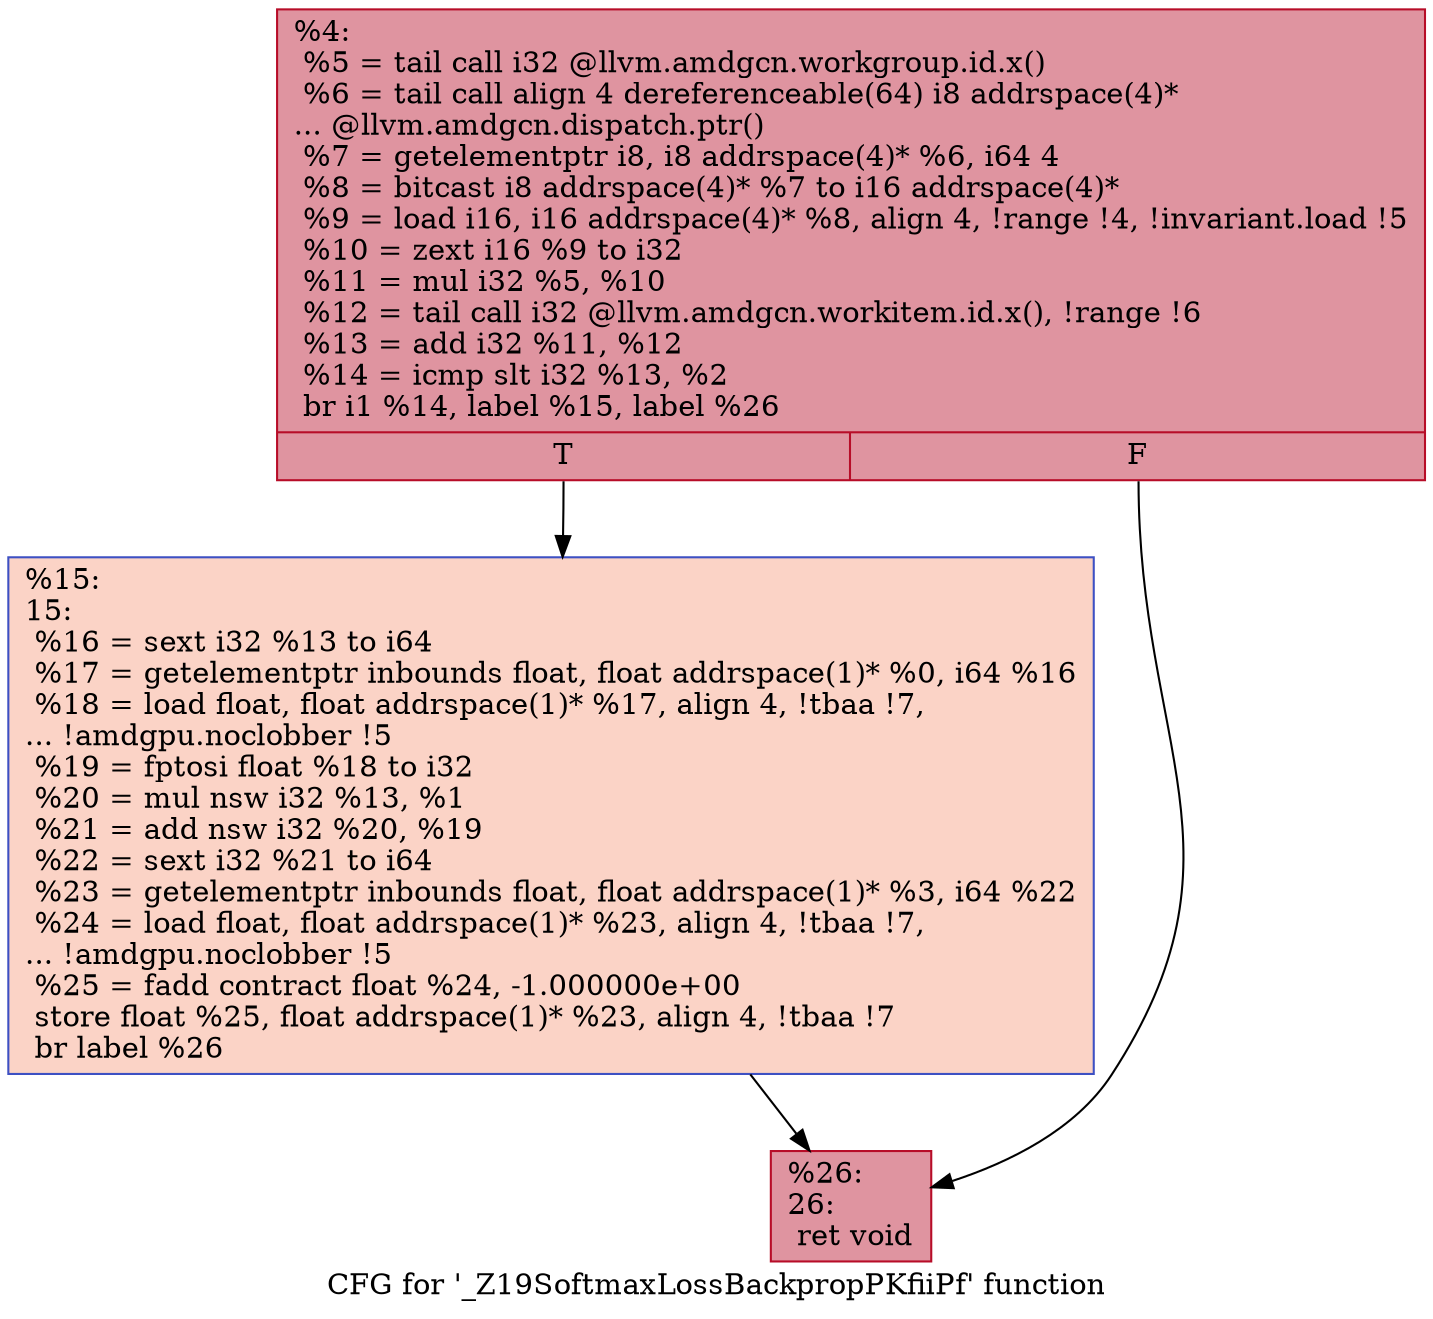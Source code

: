 digraph "CFG for '_Z19SoftmaxLossBackpropPKfiiPf' function" {
	label="CFG for '_Z19SoftmaxLossBackpropPKfiiPf' function";

	Node0x46b6130 [shape=record,color="#b70d28ff", style=filled, fillcolor="#b70d2870",label="{%4:\l  %5 = tail call i32 @llvm.amdgcn.workgroup.id.x()\l  %6 = tail call align 4 dereferenceable(64) i8 addrspace(4)*\l... @llvm.amdgcn.dispatch.ptr()\l  %7 = getelementptr i8, i8 addrspace(4)* %6, i64 4\l  %8 = bitcast i8 addrspace(4)* %7 to i16 addrspace(4)*\l  %9 = load i16, i16 addrspace(4)* %8, align 4, !range !4, !invariant.load !5\l  %10 = zext i16 %9 to i32\l  %11 = mul i32 %5, %10\l  %12 = tail call i32 @llvm.amdgcn.workitem.id.x(), !range !6\l  %13 = add i32 %11, %12\l  %14 = icmp slt i32 %13, %2\l  br i1 %14, label %15, label %26\l|{<s0>T|<s1>F}}"];
	Node0x46b6130:s0 -> Node0x46b8040;
	Node0x46b6130:s1 -> Node0x46b80d0;
	Node0x46b8040 [shape=record,color="#3d50c3ff", style=filled, fillcolor="#f59c7d70",label="{%15:\l15:                                               \l  %16 = sext i32 %13 to i64\l  %17 = getelementptr inbounds float, float addrspace(1)* %0, i64 %16\l  %18 = load float, float addrspace(1)* %17, align 4, !tbaa !7,\l... !amdgpu.noclobber !5\l  %19 = fptosi float %18 to i32\l  %20 = mul nsw i32 %13, %1\l  %21 = add nsw i32 %20, %19\l  %22 = sext i32 %21 to i64\l  %23 = getelementptr inbounds float, float addrspace(1)* %3, i64 %22\l  %24 = load float, float addrspace(1)* %23, align 4, !tbaa !7,\l... !amdgpu.noclobber !5\l  %25 = fadd contract float %24, -1.000000e+00\l  store float %25, float addrspace(1)* %23, align 4, !tbaa !7\l  br label %26\l}"];
	Node0x46b8040 -> Node0x46b80d0;
	Node0x46b80d0 [shape=record,color="#b70d28ff", style=filled, fillcolor="#b70d2870",label="{%26:\l26:                                               \l  ret void\l}"];
}
